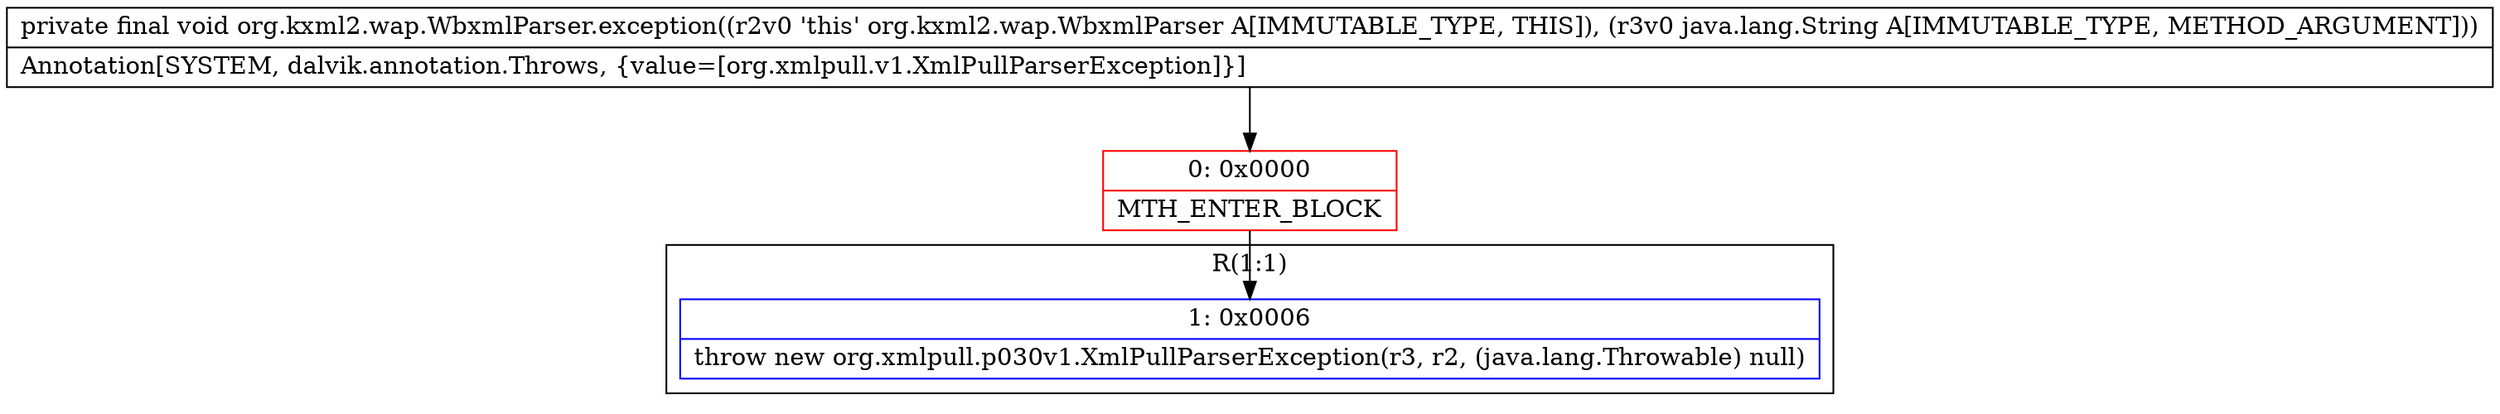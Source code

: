 digraph "CFG fororg.kxml2.wap.WbxmlParser.exception(Ljava\/lang\/String;)V" {
subgraph cluster_Region_629764638 {
label = "R(1:1)";
node [shape=record,color=blue];
Node_1 [shape=record,label="{1\:\ 0x0006|throw new org.xmlpull.p030v1.XmlPullParserException(r3, r2, (java.lang.Throwable) null)\l}"];
}
Node_0 [shape=record,color=red,label="{0\:\ 0x0000|MTH_ENTER_BLOCK\l}"];
MethodNode[shape=record,label="{private final void org.kxml2.wap.WbxmlParser.exception((r2v0 'this' org.kxml2.wap.WbxmlParser A[IMMUTABLE_TYPE, THIS]), (r3v0 java.lang.String A[IMMUTABLE_TYPE, METHOD_ARGUMENT]))  | Annotation[SYSTEM, dalvik.annotation.Throws, \{value=[org.xmlpull.v1.XmlPullParserException]\}]\l}"];
MethodNode -> Node_0;
Node_0 -> Node_1;
}

